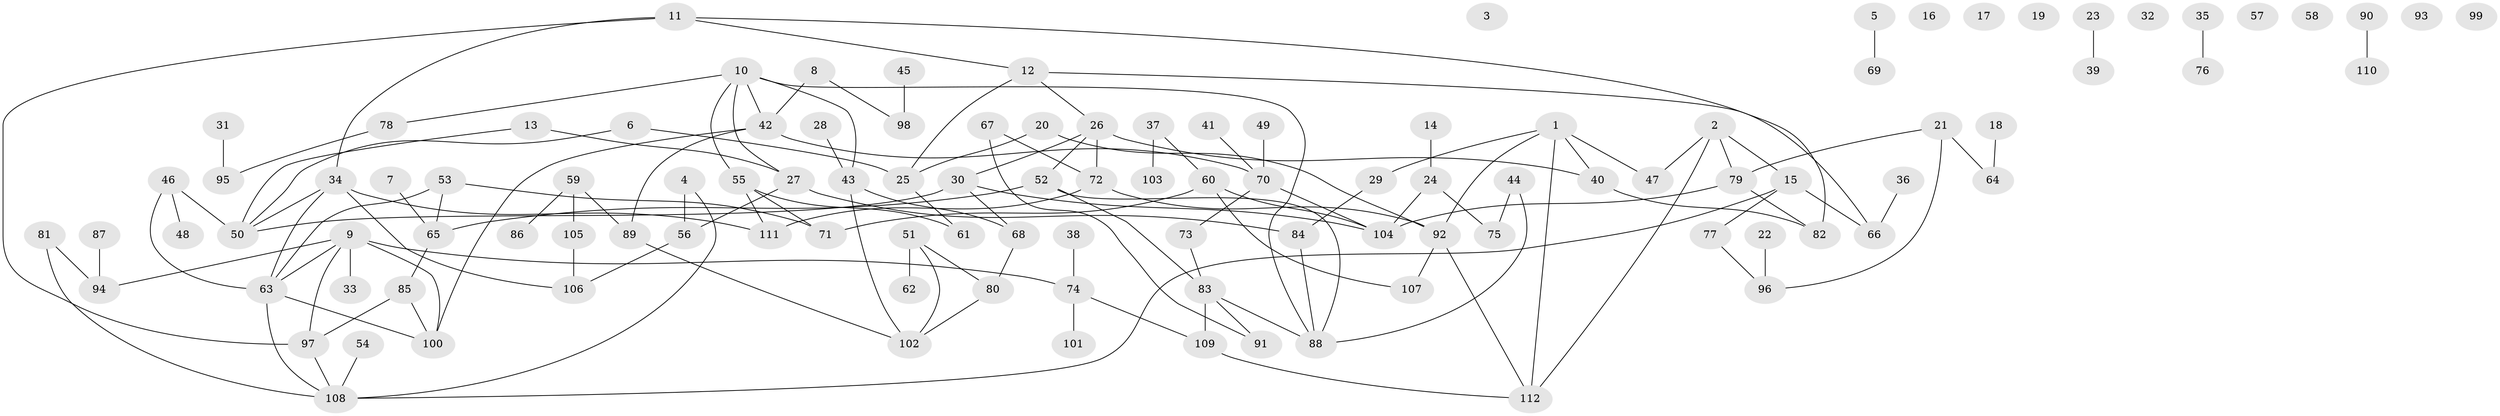 // Generated by graph-tools (version 1.1) at 2025/49/03/09/25 03:49:03]
// undirected, 112 vertices, 142 edges
graph export_dot {
graph [start="1"]
  node [color=gray90,style=filled];
  1;
  2;
  3;
  4;
  5;
  6;
  7;
  8;
  9;
  10;
  11;
  12;
  13;
  14;
  15;
  16;
  17;
  18;
  19;
  20;
  21;
  22;
  23;
  24;
  25;
  26;
  27;
  28;
  29;
  30;
  31;
  32;
  33;
  34;
  35;
  36;
  37;
  38;
  39;
  40;
  41;
  42;
  43;
  44;
  45;
  46;
  47;
  48;
  49;
  50;
  51;
  52;
  53;
  54;
  55;
  56;
  57;
  58;
  59;
  60;
  61;
  62;
  63;
  64;
  65;
  66;
  67;
  68;
  69;
  70;
  71;
  72;
  73;
  74;
  75;
  76;
  77;
  78;
  79;
  80;
  81;
  82;
  83;
  84;
  85;
  86;
  87;
  88;
  89;
  90;
  91;
  92;
  93;
  94;
  95;
  96;
  97;
  98;
  99;
  100;
  101;
  102;
  103;
  104;
  105;
  106;
  107;
  108;
  109;
  110;
  111;
  112;
  1 -- 29;
  1 -- 40;
  1 -- 47;
  1 -- 92;
  1 -- 112;
  2 -- 15;
  2 -- 47;
  2 -- 79;
  2 -- 112;
  4 -- 56;
  4 -- 108;
  5 -- 69;
  6 -- 25;
  6 -- 50;
  7 -- 65;
  8 -- 42;
  8 -- 98;
  9 -- 33;
  9 -- 63;
  9 -- 74;
  9 -- 94;
  9 -- 97;
  9 -- 100;
  10 -- 27;
  10 -- 42;
  10 -- 43;
  10 -- 55;
  10 -- 78;
  10 -- 88;
  11 -- 12;
  11 -- 34;
  11 -- 82;
  11 -- 97;
  12 -- 25;
  12 -- 26;
  12 -- 66;
  13 -- 27;
  13 -- 50;
  14 -- 24;
  15 -- 66;
  15 -- 77;
  15 -- 108;
  18 -- 64;
  20 -- 25;
  20 -- 92;
  21 -- 64;
  21 -- 79;
  21 -- 96;
  22 -- 96;
  23 -- 39;
  24 -- 75;
  24 -- 104;
  25 -- 61;
  26 -- 30;
  26 -- 40;
  26 -- 52;
  26 -- 72;
  27 -- 56;
  27 -- 84;
  28 -- 43;
  29 -- 84;
  30 -- 50;
  30 -- 68;
  30 -- 104;
  31 -- 95;
  34 -- 50;
  34 -- 63;
  34 -- 106;
  34 -- 111;
  35 -- 76;
  36 -- 66;
  37 -- 60;
  37 -- 103;
  38 -- 74;
  40 -- 82;
  41 -- 70;
  42 -- 70;
  42 -- 89;
  42 -- 100;
  43 -- 68;
  43 -- 102;
  44 -- 75;
  44 -- 88;
  45 -- 98;
  46 -- 48;
  46 -- 50;
  46 -- 63;
  49 -- 70;
  51 -- 62;
  51 -- 80;
  51 -- 102;
  52 -- 65;
  52 -- 83;
  52 -- 88;
  53 -- 63;
  53 -- 65;
  53 -- 71;
  54 -- 108;
  55 -- 61;
  55 -- 71;
  55 -- 111;
  56 -- 106;
  59 -- 86;
  59 -- 89;
  59 -- 105;
  60 -- 71;
  60 -- 104;
  60 -- 107;
  63 -- 100;
  63 -- 108;
  65 -- 85;
  67 -- 72;
  67 -- 91;
  68 -- 80;
  70 -- 73;
  70 -- 104;
  72 -- 92;
  72 -- 111;
  73 -- 83;
  74 -- 101;
  74 -- 109;
  77 -- 96;
  78 -- 95;
  79 -- 82;
  79 -- 104;
  80 -- 102;
  81 -- 94;
  81 -- 108;
  83 -- 88;
  83 -- 91;
  83 -- 109;
  84 -- 88;
  85 -- 97;
  85 -- 100;
  87 -- 94;
  89 -- 102;
  90 -- 110;
  92 -- 107;
  92 -- 112;
  97 -- 108;
  105 -- 106;
  109 -- 112;
}
